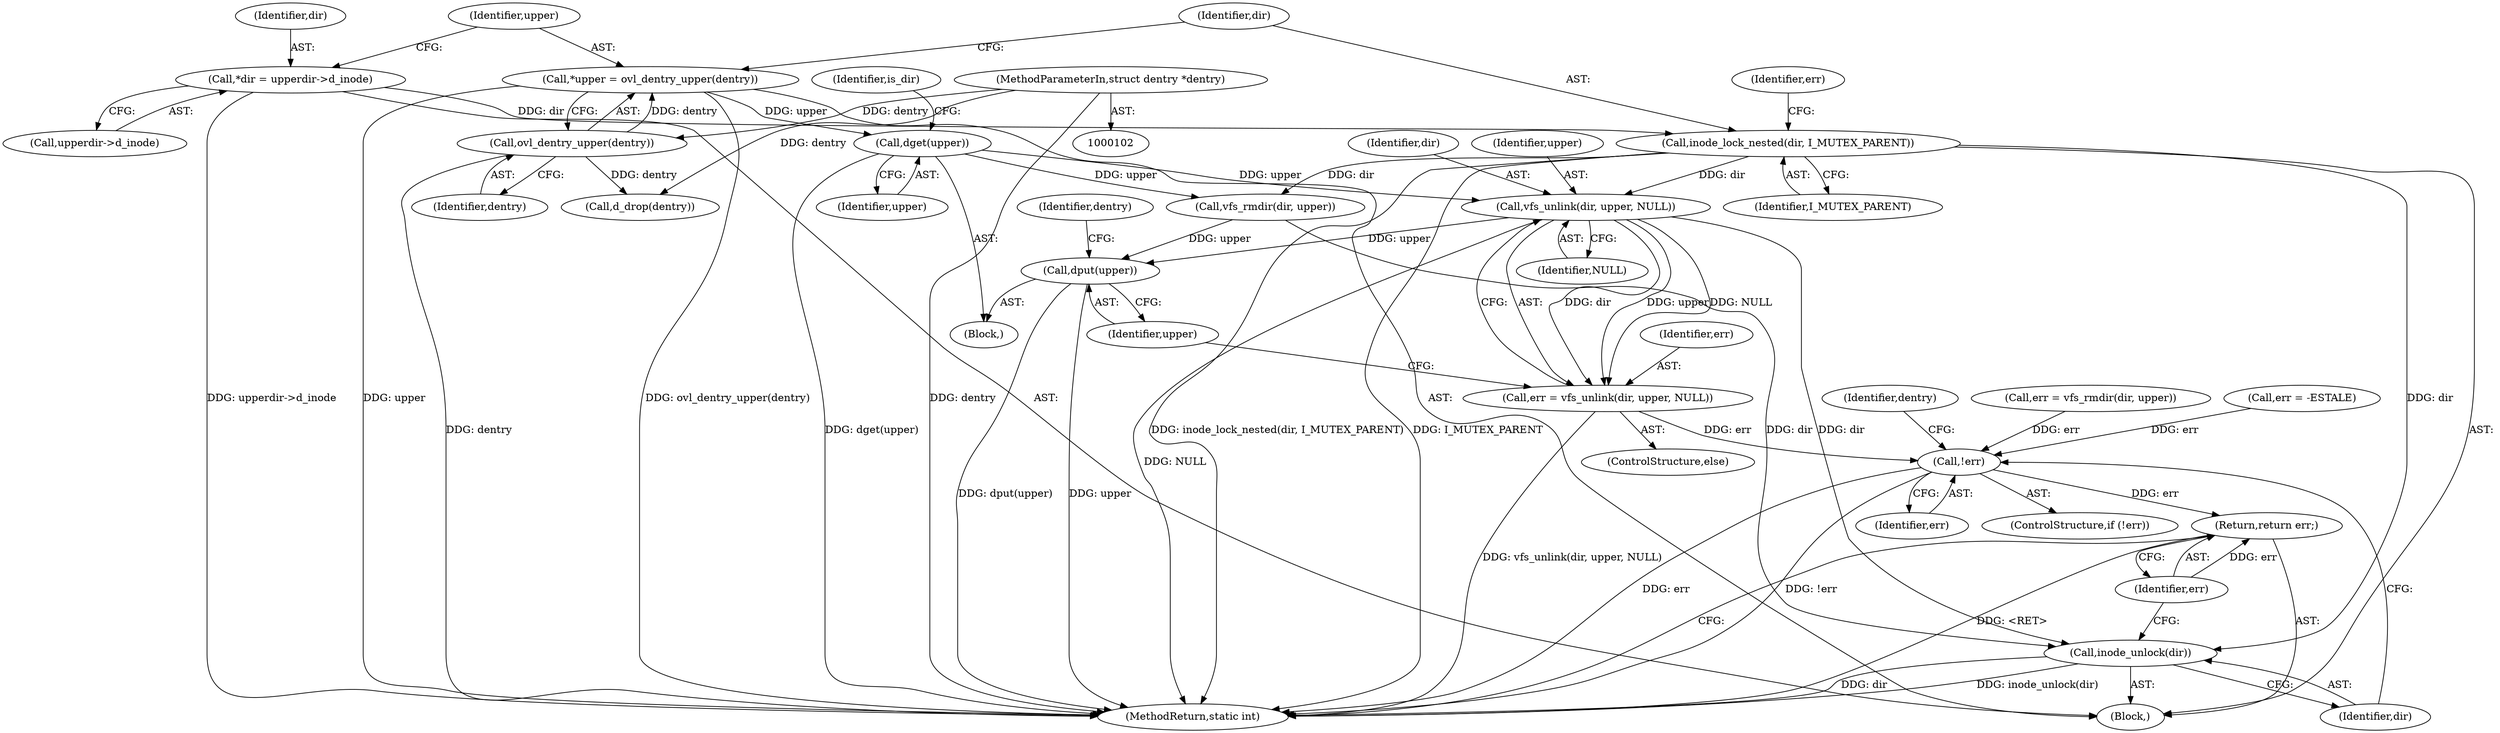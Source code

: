 digraph "1_linux_11f3710417d026ea2f4fcf362d866342c5274185@API" {
"1000151" [label="(Call,vfs_unlink(dir, upper, NULL))"];
"1000125" [label="(Call,inode_lock_nested(dir, I_MUTEX_PARENT))"];
"1000114" [label="(Call,*dir = upperdir->d_inode)"];
"1000139" [label="(Call,dget(upper))"];
"1000120" [label="(Call,*upper = ovl_dentry_upper(dentry))"];
"1000122" [label="(Call,ovl_dentry_upper(dentry))"];
"1000103" [label="(MethodParameterIn,struct dentry *dentry)"];
"1000149" [label="(Call,err = vfs_unlink(dir, upper, NULL))"];
"1000162" [label="(Call,!err)"];
"1000168" [label="(Return,return err;)"];
"1000155" [label="(Call,dput(upper))"];
"1000166" [label="(Call,inode_unlock(dir))"];
"1000116" [label="(Call,upperdir->d_inode)"];
"1000143" [label="(Call,err = vfs_rmdir(dir, upper))"];
"1000161" [label="(ControlStructure,if (!err))"];
"1000156" [label="(Identifier,upper)"];
"1000114" [label="(Call,*dir = upperdir->d_inode)"];
"1000128" [label="(Call,err = -ESTALE)"];
"1000168" [label="(Return,return err;)"];
"1000150" [label="(Identifier,err)"];
"1000123" [label="(Identifier,dentry)"];
"1000152" [label="(Identifier,dir)"];
"1000125" [label="(Call,inode_lock_nested(dir, I_MUTEX_PARENT))"];
"1000155" [label="(Call,dput(upper))"];
"1000166" [label="(Call,inode_unlock(dir))"];
"1000115" [label="(Identifier,dir)"];
"1000164" [label="(Call,d_drop(dentry))"];
"1000159" [label="(Identifier,dentry)"];
"1000140" [label="(Identifier,upper)"];
"1000142" [label="(Identifier,is_dir)"];
"1000105" [label="(Block,)"];
"1000120" [label="(Call,*upper = ovl_dentry_upper(dentry))"];
"1000162" [label="(Call,!err)"];
"1000145" [label="(Call,vfs_rmdir(dir, upper))"];
"1000129" [label="(Identifier,err)"];
"1000138" [label="(Block,)"];
"1000127" [label="(Identifier,I_MUTEX_PARENT)"];
"1000126" [label="(Identifier,dir)"];
"1000170" [label="(MethodReturn,static int)"];
"1000103" [label="(MethodParameterIn,struct dentry *dentry)"];
"1000121" [label="(Identifier,upper)"];
"1000139" [label="(Call,dget(upper))"];
"1000148" [label="(ControlStructure,else)"];
"1000149" [label="(Call,err = vfs_unlink(dir, upper, NULL))"];
"1000153" [label="(Identifier,upper)"];
"1000163" [label="(Identifier,err)"];
"1000154" [label="(Identifier,NULL)"];
"1000122" [label="(Call,ovl_dentry_upper(dentry))"];
"1000167" [label="(Identifier,dir)"];
"1000151" [label="(Call,vfs_unlink(dir, upper, NULL))"];
"1000169" [label="(Identifier,err)"];
"1000165" [label="(Identifier,dentry)"];
"1000151" -> "1000149"  [label="AST: "];
"1000151" -> "1000154"  [label="CFG: "];
"1000152" -> "1000151"  [label="AST: "];
"1000153" -> "1000151"  [label="AST: "];
"1000154" -> "1000151"  [label="AST: "];
"1000149" -> "1000151"  [label="CFG: "];
"1000151" -> "1000170"  [label="DDG: NULL"];
"1000151" -> "1000149"  [label="DDG: dir"];
"1000151" -> "1000149"  [label="DDG: upper"];
"1000151" -> "1000149"  [label="DDG: NULL"];
"1000125" -> "1000151"  [label="DDG: dir"];
"1000139" -> "1000151"  [label="DDG: upper"];
"1000151" -> "1000155"  [label="DDG: upper"];
"1000151" -> "1000166"  [label="DDG: dir"];
"1000125" -> "1000105"  [label="AST: "];
"1000125" -> "1000127"  [label="CFG: "];
"1000126" -> "1000125"  [label="AST: "];
"1000127" -> "1000125"  [label="AST: "];
"1000129" -> "1000125"  [label="CFG: "];
"1000125" -> "1000170"  [label="DDG: inode_lock_nested(dir, I_MUTEX_PARENT)"];
"1000125" -> "1000170"  [label="DDG: I_MUTEX_PARENT"];
"1000114" -> "1000125"  [label="DDG: dir"];
"1000125" -> "1000145"  [label="DDG: dir"];
"1000125" -> "1000166"  [label="DDG: dir"];
"1000114" -> "1000105"  [label="AST: "];
"1000114" -> "1000116"  [label="CFG: "];
"1000115" -> "1000114"  [label="AST: "];
"1000116" -> "1000114"  [label="AST: "];
"1000121" -> "1000114"  [label="CFG: "];
"1000114" -> "1000170"  [label="DDG: upperdir->d_inode"];
"1000139" -> "1000138"  [label="AST: "];
"1000139" -> "1000140"  [label="CFG: "];
"1000140" -> "1000139"  [label="AST: "];
"1000142" -> "1000139"  [label="CFG: "];
"1000139" -> "1000170"  [label="DDG: dget(upper)"];
"1000120" -> "1000139"  [label="DDG: upper"];
"1000139" -> "1000145"  [label="DDG: upper"];
"1000120" -> "1000105"  [label="AST: "];
"1000120" -> "1000122"  [label="CFG: "];
"1000121" -> "1000120"  [label="AST: "];
"1000122" -> "1000120"  [label="AST: "];
"1000126" -> "1000120"  [label="CFG: "];
"1000120" -> "1000170"  [label="DDG: upper"];
"1000120" -> "1000170"  [label="DDG: ovl_dentry_upper(dentry)"];
"1000122" -> "1000120"  [label="DDG: dentry"];
"1000122" -> "1000123"  [label="CFG: "];
"1000123" -> "1000122"  [label="AST: "];
"1000122" -> "1000170"  [label="DDG: dentry"];
"1000103" -> "1000122"  [label="DDG: dentry"];
"1000122" -> "1000164"  [label="DDG: dentry"];
"1000103" -> "1000102"  [label="AST: "];
"1000103" -> "1000170"  [label="DDG: dentry"];
"1000103" -> "1000164"  [label="DDG: dentry"];
"1000149" -> "1000148"  [label="AST: "];
"1000150" -> "1000149"  [label="AST: "];
"1000156" -> "1000149"  [label="CFG: "];
"1000149" -> "1000170"  [label="DDG: vfs_unlink(dir, upper, NULL)"];
"1000149" -> "1000162"  [label="DDG: err"];
"1000162" -> "1000161"  [label="AST: "];
"1000162" -> "1000163"  [label="CFG: "];
"1000163" -> "1000162"  [label="AST: "];
"1000165" -> "1000162"  [label="CFG: "];
"1000167" -> "1000162"  [label="CFG: "];
"1000162" -> "1000170"  [label="DDG: err"];
"1000162" -> "1000170"  [label="DDG: !err"];
"1000128" -> "1000162"  [label="DDG: err"];
"1000143" -> "1000162"  [label="DDG: err"];
"1000162" -> "1000168"  [label="DDG: err"];
"1000168" -> "1000105"  [label="AST: "];
"1000168" -> "1000169"  [label="CFG: "];
"1000169" -> "1000168"  [label="AST: "];
"1000170" -> "1000168"  [label="CFG: "];
"1000168" -> "1000170"  [label="DDG: <RET>"];
"1000169" -> "1000168"  [label="DDG: err"];
"1000155" -> "1000138"  [label="AST: "];
"1000155" -> "1000156"  [label="CFG: "];
"1000156" -> "1000155"  [label="AST: "];
"1000159" -> "1000155"  [label="CFG: "];
"1000155" -> "1000170"  [label="DDG: dput(upper)"];
"1000155" -> "1000170"  [label="DDG: upper"];
"1000145" -> "1000155"  [label="DDG: upper"];
"1000166" -> "1000105"  [label="AST: "];
"1000166" -> "1000167"  [label="CFG: "];
"1000167" -> "1000166"  [label="AST: "];
"1000169" -> "1000166"  [label="CFG: "];
"1000166" -> "1000170"  [label="DDG: inode_unlock(dir)"];
"1000166" -> "1000170"  [label="DDG: dir"];
"1000145" -> "1000166"  [label="DDG: dir"];
}
